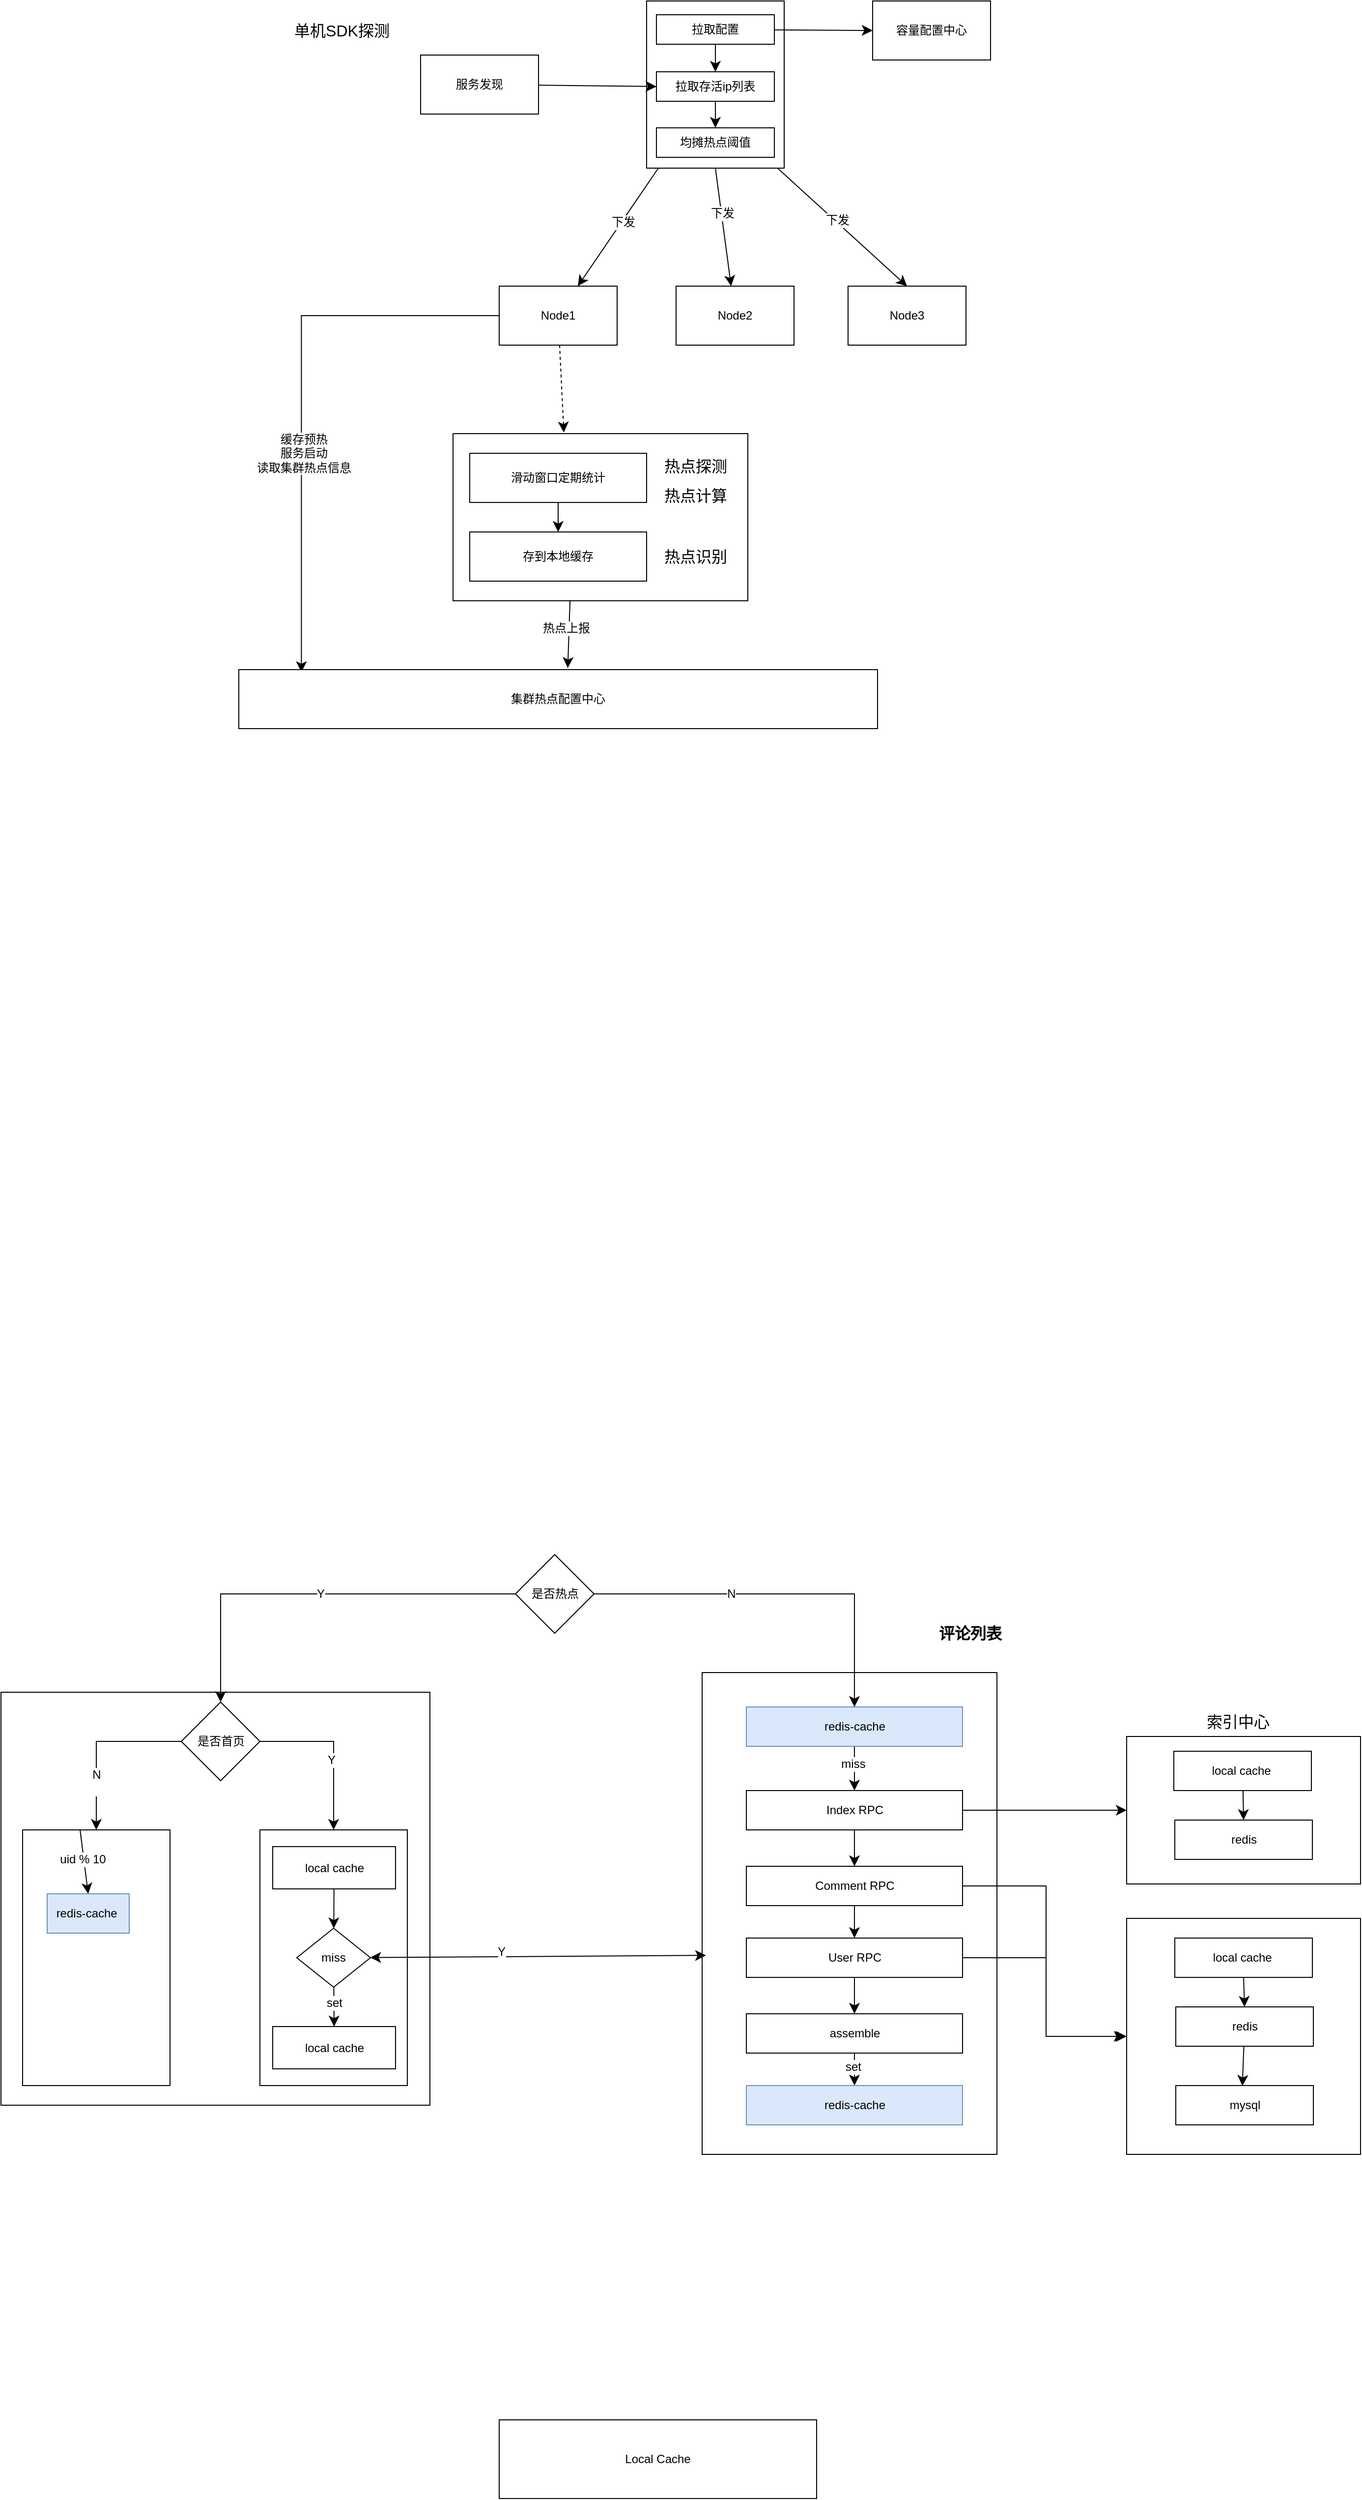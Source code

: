 <mxfile version="24.7.12">
  <diagram name="第 1 页" id="S2a_Qh1WlyxFz3XpLmjt">
    <mxGraphModel dx="2540" dy="1193" grid="1" gridSize="10" guides="1" tooltips="1" connect="1" arrows="1" fold="1" page="1" pageScale="1" pageWidth="827" pageHeight="1169" math="0" shadow="0">
      <root>
        <mxCell id="0" />
        <mxCell id="1" parent="0" />
        <mxCell id="y-bz2ffvv3kcDiEg6pq3-2" style="edgeStyle=none;curved=1;rounded=0;orthogonalLoop=1;jettySize=auto;html=1;fontSize=12;startSize=8;endSize=8;" parent="1" source="y-bz2ffvv3kcDiEg6pq3-1" edge="1">
          <mxGeometry relative="1" as="geometry">
            <mxPoint x="150" y="300" as="targetPoint" />
          </mxGeometry>
        </mxCell>
        <mxCell id="y-bz2ffvv3kcDiEg6pq3-4" value="下发" style="edgeLabel;html=1;align=center;verticalAlign=middle;resizable=0;points=[];fontSize=12;" parent="y-bz2ffvv3kcDiEg6pq3-2" vertex="1" connectable="0">
          <mxGeometry x="-0.096" y="1" relative="1" as="geometry">
            <mxPoint as="offset" />
          </mxGeometry>
        </mxCell>
        <mxCell id="y-bz2ffvv3kcDiEg6pq3-7" style="edgeStyle=none;curved=1;rounded=0;orthogonalLoop=1;jettySize=auto;html=1;fontSize=12;startSize=8;endSize=8;exitX=0.5;exitY=1;exitDx=0;exitDy=0;" parent="1" source="y-bz2ffvv3kcDiEg6pq3-1" target="y-bz2ffvv3kcDiEg6pq3-5" edge="1">
          <mxGeometry relative="1" as="geometry" />
        </mxCell>
        <mxCell id="y-bz2ffvv3kcDiEg6pq3-16" value="下发" style="edgeLabel;html=1;align=center;verticalAlign=middle;resizable=0;points=[];fontSize=12;" parent="y-bz2ffvv3kcDiEg6pq3-7" vertex="1" connectable="0">
          <mxGeometry x="-0.231" y="1" relative="1" as="geometry">
            <mxPoint as="offset" />
          </mxGeometry>
        </mxCell>
        <mxCell id="y-bz2ffvv3kcDiEg6pq3-8" style="edgeStyle=none;curved=1;rounded=0;orthogonalLoop=1;jettySize=auto;html=1;entryX=0.5;entryY=0;entryDx=0;entryDy=0;fontSize=12;startSize=8;endSize=8;exitX=0.938;exitY=0.99;exitDx=0;exitDy=0;exitPerimeter=0;" parent="1" source="y-bz2ffvv3kcDiEg6pq3-1" target="y-bz2ffvv3kcDiEg6pq3-6" edge="1">
          <mxGeometry relative="1" as="geometry" />
        </mxCell>
        <mxCell id="y-bz2ffvv3kcDiEg6pq3-17" value="下发" style="edgeLabel;html=1;align=center;verticalAlign=middle;resizable=0;points=[];fontSize=12;" parent="y-bz2ffvv3kcDiEg6pq3-8" vertex="1" connectable="0">
          <mxGeometry x="-0.084" y="1" relative="1" as="geometry">
            <mxPoint y="-1" as="offset" />
          </mxGeometry>
        </mxCell>
        <mxCell id="y-bz2ffvv3kcDiEg6pq3-1" value="" style="rounded=0;whiteSpace=wrap;html=1;" parent="1" vertex="1">
          <mxGeometry x="220" y="10" width="140" height="170" as="geometry" />
        </mxCell>
        <mxCell id="y-bz2ffvv3kcDiEg6pq3-25" style="edgeStyle=none;curved=1;rounded=0;orthogonalLoop=1;jettySize=auto;html=1;entryX=0.376;entryY=-0.007;entryDx=0;entryDy=0;fontSize=12;startSize=8;endSize=8;dashed=1;entryPerimeter=0;" parent="1" source="y-bz2ffvv3kcDiEg6pq3-3" target="y-bz2ffvv3kcDiEg6pq3-24" edge="1">
          <mxGeometry relative="1" as="geometry" />
        </mxCell>
        <mxCell id="y-bz2ffvv3kcDiEg6pq3-33" style="edgeStyle=orthogonalEdgeStyle;rounded=0;orthogonalLoop=1;jettySize=auto;html=1;fontSize=12;startSize=8;endSize=8;entryX=0.098;entryY=0.043;entryDx=0;entryDy=0;entryPerimeter=0;exitX=0;exitY=0.5;exitDx=0;exitDy=0;" parent="1" source="y-bz2ffvv3kcDiEg6pq3-3" target="y-bz2ffvv3kcDiEg6pq3-30" edge="1">
          <mxGeometry relative="1" as="geometry">
            <mxPoint x="-120" y="680" as="targetPoint" />
            <Array as="points">
              <mxPoint x="-131" y="330" />
            </Array>
          </mxGeometry>
        </mxCell>
        <mxCell id="y-bz2ffvv3kcDiEg6pq3-34" value="缓存预热&lt;br&gt;服务启动&lt;br&gt;读取集群热点信息" style="edgeLabel;html=1;align=center;verticalAlign=middle;resizable=0;points=[];fontSize=12;" parent="y-bz2ffvv3kcDiEg6pq3-33" vertex="1" connectable="0">
          <mxGeometry x="0.085" y="2" relative="1" as="geometry">
            <mxPoint y="35" as="offset" />
          </mxGeometry>
        </mxCell>
        <mxCell id="y-bz2ffvv3kcDiEg6pq3-3" value="Node1" style="rounded=0;whiteSpace=wrap;html=1;" parent="1" vertex="1">
          <mxGeometry x="70" y="300" width="120" height="60" as="geometry" />
        </mxCell>
        <mxCell id="y-bz2ffvv3kcDiEg6pq3-5" value="Node2" style="rounded=0;whiteSpace=wrap;html=1;" parent="1" vertex="1">
          <mxGeometry x="250" y="300" width="120" height="60" as="geometry" />
        </mxCell>
        <mxCell id="y-bz2ffvv3kcDiEg6pq3-6" value="Node3" style="rounded=0;whiteSpace=wrap;html=1;" parent="1" vertex="1">
          <mxGeometry x="425" y="300" width="120" height="60" as="geometry" />
        </mxCell>
        <mxCell id="y-bz2ffvv3kcDiEg6pq3-10" style="edgeStyle=none;curved=1;rounded=0;orthogonalLoop=1;jettySize=auto;html=1;fontSize=12;startSize=8;endSize=8;entryX=0;entryY=0.5;entryDx=0;entryDy=0;" parent="1" source="y-bz2ffvv3kcDiEg6pq3-9" target="y-bz2ffvv3kcDiEg6pq3-14" edge="1">
          <mxGeometry relative="1" as="geometry">
            <mxPoint x="210" y="140" as="targetPoint" />
          </mxGeometry>
        </mxCell>
        <mxCell id="y-bz2ffvv3kcDiEg6pq3-9" value="服务发现" style="rounded=0;whiteSpace=wrap;html=1;" parent="1" vertex="1">
          <mxGeometry x="-10" y="65" width="120" height="60" as="geometry" />
        </mxCell>
        <mxCell id="y-bz2ffvv3kcDiEg6pq3-13" style="edgeStyle=none;curved=1;rounded=0;orthogonalLoop=1;jettySize=auto;html=1;entryX=0;entryY=0.5;entryDx=0;entryDy=0;fontSize=12;startSize=8;endSize=8;" parent="1" source="y-bz2ffvv3kcDiEg6pq3-11" target="y-bz2ffvv3kcDiEg6pq3-12" edge="1">
          <mxGeometry relative="1" as="geometry" />
        </mxCell>
        <mxCell id="y-bz2ffvv3kcDiEg6pq3-15" value="" style="edgeStyle=none;curved=1;rounded=0;orthogonalLoop=1;jettySize=auto;html=1;fontSize=12;startSize=8;endSize=8;" parent="1" source="y-bz2ffvv3kcDiEg6pq3-11" target="y-bz2ffvv3kcDiEg6pq3-14" edge="1">
          <mxGeometry relative="1" as="geometry" />
        </mxCell>
        <mxCell id="y-bz2ffvv3kcDiEg6pq3-11" value="拉取配置" style="rounded=0;whiteSpace=wrap;html=1;" parent="1" vertex="1">
          <mxGeometry x="230" y="24" width="120" height="30" as="geometry" />
        </mxCell>
        <mxCell id="y-bz2ffvv3kcDiEg6pq3-12" value="容量配置中心" style="rounded=0;whiteSpace=wrap;html=1;" parent="1" vertex="1">
          <mxGeometry x="450" y="10" width="120" height="60" as="geometry" />
        </mxCell>
        <mxCell id="y-bz2ffvv3kcDiEg6pq3-21" style="edgeStyle=none;curved=1;rounded=0;orthogonalLoop=1;jettySize=auto;html=1;entryX=0.5;entryY=0;entryDx=0;entryDy=0;fontSize=12;startSize=8;endSize=8;" parent="1" source="y-bz2ffvv3kcDiEg6pq3-14" target="y-bz2ffvv3kcDiEg6pq3-18" edge="1">
          <mxGeometry relative="1" as="geometry" />
        </mxCell>
        <mxCell id="y-bz2ffvv3kcDiEg6pq3-14" value="拉取存活ip列表" style="rounded=0;whiteSpace=wrap;html=1;" parent="1" vertex="1">
          <mxGeometry x="230" y="82" width="120" height="30" as="geometry" />
        </mxCell>
        <mxCell id="y-bz2ffvv3kcDiEg6pq3-18" value="均摊热点阈值" style="rounded=0;whiteSpace=wrap;html=1;" parent="1" vertex="1">
          <mxGeometry x="230" y="139" width="120" height="30" as="geometry" />
        </mxCell>
        <mxCell id="y-bz2ffvv3kcDiEg6pq3-20" value="单机SDK探测" style="text;html=1;align=center;verticalAlign=middle;whiteSpace=wrap;rounded=0;fontSize=16;" parent="1" vertex="1">
          <mxGeometry x="-140" y="15" width="100" height="50" as="geometry" />
        </mxCell>
        <mxCell id="y-bz2ffvv3kcDiEg6pq3-31" value="" style="edgeStyle=none;curved=1;rounded=0;orthogonalLoop=1;jettySize=auto;html=1;fontSize=12;startSize=8;endSize=8;exitX=0.397;exitY=0.993;exitDx=0;exitDy=0;exitPerimeter=0;entryX=0.515;entryY=-0.028;entryDx=0;entryDy=0;entryPerimeter=0;" parent="1" source="y-bz2ffvv3kcDiEg6pq3-24" target="y-bz2ffvv3kcDiEg6pq3-30" edge="1">
          <mxGeometry relative="1" as="geometry" />
        </mxCell>
        <mxCell id="y-bz2ffvv3kcDiEg6pq3-35" value="热点上报" style="edgeLabel;html=1;align=center;verticalAlign=middle;resizable=0;points=[];fontSize=12;" parent="y-bz2ffvv3kcDiEg6pq3-31" vertex="1" connectable="0">
          <mxGeometry x="-0.159" y="-3" relative="1" as="geometry">
            <mxPoint as="offset" />
          </mxGeometry>
        </mxCell>
        <mxCell id="y-bz2ffvv3kcDiEg6pq3-24" value="" style="rounded=0;whiteSpace=wrap;html=1;" parent="1" vertex="1">
          <mxGeometry x="23" y="450" width="300" height="170" as="geometry" />
        </mxCell>
        <mxCell id="y-bz2ffvv3kcDiEg6pq3-28" value="" style="edgeStyle=none;curved=1;rounded=0;orthogonalLoop=1;jettySize=auto;html=1;fontSize=12;startSize=8;endSize=8;" parent="1" source="y-bz2ffvv3kcDiEg6pq3-26" target="y-bz2ffvv3kcDiEg6pq3-27" edge="1">
          <mxGeometry relative="1" as="geometry" />
        </mxCell>
        <mxCell id="y-bz2ffvv3kcDiEg6pq3-26" value="滑动窗口定期统计" style="rounded=0;whiteSpace=wrap;html=1;" parent="1" vertex="1">
          <mxGeometry x="40" y="470" width="180" height="50" as="geometry" />
        </mxCell>
        <mxCell id="y-bz2ffvv3kcDiEg6pq3-27" value="存到本地缓存" style="rounded=0;whiteSpace=wrap;html=1;" parent="1" vertex="1">
          <mxGeometry x="40" y="550" width="180" height="50" as="geometry" />
        </mxCell>
        <mxCell id="y-bz2ffvv3kcDiEg6pq3-30" value="集群热点配置中心" style="whiteSpace=wrap;html=1;rounded=0;" parent="1" vertex="1">
          <mxGeometry x="-195" y="690" width="650" height="60" as="geometry" />
        </mxCell>
        <mxCell id="y-bz2ffvv3kcDiEg6pq3-36" value="热点计算" style="text;html=1;align=center;verticalAlign=middle;whiteSpace=wrap;rounded=0;fontSize=16;" parent="1" vertex="1">
          <mxGeometry x="230" y="498" width="80" height="30" as="geometry" />
        </mxCell>
        <mxCell id="y-bz2ffvv3kcDiEg6pq3-37" value="热点探测" style="text;html=1;align=center;verticalAlign=middle;whiteSpace=wrap;rounded=0;fontSize=16;" parent="1" vertex="1">
          <mxGeometry x="230" y="468" width="80" height="30" as="geometry" />
        </mxCell>
        <mxCell id="y-bz2ffvv3kcDiEg6pq3-38" value="热点识别" style="text;html=1;align=center;verticalAlign=middle;whiteSpace=wrap;rounded=0;fontSize=16;" parent="1" vertex="1">
          <mxGeometry x="230" y="560" width="80" height="30" as="geometry" />
        </mxCell>
        <mxCell id="AdxYsyamv9uiAGiULzO7-1" value="" style="rounded=0;whiteSpace=wrap;html=1;" vertex="1" parent="1">
          <mxGeometry x="276.5" y="1710" width="300" height="490" as="geometry" />
        </mxCell>
        <mxCell id="AdxYsyamv9uiAGiULzO7-2" value="&lt;b style=&quot;&quot;&gt;&lt;font style=&quot;font-size: 16px;&quot;&gt;评论列表&lt;/font&gt;&lt;/b&gt;" style="text;html=1;align=center;verticalAlign=middle;whiteSpace=wrap;rounded=0;fontSize=16;" vertex="1" parent="1">
          <mxGeometry x="461.5" y="1640" width="175" height="60" as="geometry" />
        </mxCell>
        <mxCell id="AdxYsyamv9uiAGiULzO7-5" value="" style="edgeStyle=none;curved=1;rounded=0;orthogonalLoop=1;jettySize=auto;html=1;fontSize=12;startSize=8;endSize=8;" edge="1" parent="1" source="AdxYsyamv9uiAGiULzO7-3" target="AdxYsyamv9uiAGiULzO7-4">
          <mxGeometry relative="1" as="geometry" />
        </mxCell>
        <mxCell id="AdxYsyamv9uiAGiULzO7-14" value="" style="edgeStyle=none;curved=1;rounded=0;orthogonalLoop=1;jettySize=auto;html=1;fontSize=12;startSize=8;endSize=8;" edge="1" parent="1" source="AdxYsyamv9uiAGiULzO7-3" target="AdxYsyamv9uiAGiULzO7-13">
          <mxGeometry relative="1" as="geometry" />
        </mxCell>
        <mxCell id="AdxYsyamv9uiAGiULzO7-3" value="Index RPC" style="rounded=0;whiteSpace=wrap;html=1;" vertex="1" parent="1">
          <mxGeometry x="321.5" y="1830" width="220" height="40" as="geometry" />
        </mxCell>
        <mxCell id="AdxYsyamv9uiAGiULzO7-7" value="" style="edgeStyle=none;curved=1;rounded=0;orthogonalLoop=1;jettySize=auto;html=1;fontSize=12;startSize=8;endSize=8;" edge="1" parent="1" source="AdxYsyamv9uiAGiULzO7-4" target="AdxYsyamv9uiAGiULzO7-6">
          <mxGeometry relative="1" as="geometry" />
        </mxCell>
        <mxCell id="AdxYsyamv9uiAGiULzO7-21" style="edgeStyle=orthogonalEdgeStyle;rounded=0;orthogonalLoop=1;jettySize=auto;html=1;entryX=0;entryY=0.5;entryDx=0;entryDy=0;fontSize=12;startSize=8;endSize=8;exitX=1;exitY=0.5;exitDx=0;exitDy=0;" edge="1" parent="1" source="AdxYsyamv9uiAGiULzO7-4" target="AdxYsyamv9uiAGiULzO7-20">
          <mxGeometry relative="1" as="geometry">
            <Array as="points">
              <mxPoint x="626.5" y="1927" />
              <mxPoint x="626.5" y="2080" />
            </Array>
          </mxGeometry>
        </mxCell>
        <mxCell id="AdxYsyamv9uiAGiULzO7-4" value="Comment RPC" style="rounded=0;whiteSpace=wrap;html=1;" vertex="1" parent="1">
          <mxGeometry x="321.5" y="1907" width="220" height="40" as="geometry" />
        </mxCell>
        <mxCell id="AdxYsyamv9uiAGiULzO7-9" value="" style="edgeStyle=none;curved=1;rounded=0;orthogonalLoop=1;jettySize=auto;html=1;fontSize=12;startSize=8;endSize=8;" edge="1" parent="1" source="AdxYsyamv9uiAGiULzO7-6" target="AdxYsyamv9uiAGiULzO7-8">
          <mxGeometry relative="1" as="geometry" />
        </mxCell>
        <mxCell id="AdxYsyamv9uiAGiULzO7-22" style="edgeStyle=orthogonalEdgeStyle;rounded=0;orthogonalLoop=1;jettySize=auto;html=1;fontSize=12;startSize=8;endSize=8;" edge="1" parent="1" source="AdxYsyamv9uiAGiULzO7-6">
          <mxGeometry relative="1" as="geometry">
            <mxPoint x="706.5" y="2080" as="targetPoint" />
            <Array as="points">
              <mxPoint x="626.5" y="2000" />
              <mxPoint x="626.5" y="2080" />
            </Array>
          </mxGeometry>
        </mxCell>
        <mxCell id="AdxYsyamv9uiAGiULzO7-6" value="User RPC" style="rounded=0;whiteSpace=wrap;html=1;" vertex="1" parent="1">
          <mxGeometry x="321.5" y="1980" width="220" height="40" as="geometry" />
        </mxCell>
        <mxCell id="AdxYsyamv9uiAGiULzO7-11" value="" style="edgeStyle=none;curved=1;rounded=0;orthogonalLoop=1;jettySize=auto;html=1;fontSize=12;startSize=8;endSize=8;" edge="1" parent="1" source="AdxYsyamv9uiAGiULzO7-8" target="AdxYsyamv9uiAGiULzO7-10">
          <mxGeometry relative="1" as="geometry" />
        </mxCell>
        <mxCell id="AdxYsyamv9uiAGiULzO7-35" value="set" style="edgeLabel;html=1;align=center;verticalAlign=middle;resizable=0;points=[];fontSize=12;" vertex="1" connectable="0" parent="AdxYsyamv9uiAGiULzO7-11">
          <mxGeometry x="-0.189" y="-2" relative="1" as="geometry">
            <mxPoint as="offset" />
          </mxGeometry>
        </mxCell>
        <mxCell id="AdxYsyamv9uiAGiULzO7-8" value="assemble" style="rounded=0;whiteSpace=wrap;html=1;" vertex="1" parent="1">
          <mxGeometry x="321.5" y="2057" width="220" height="40" as="geometry" />
        </mxCell>
        <mxCell id="AdxYsyamv9uiAGiULzO7-10" value="redis-cache" style="rounded=0;whiteSpace=wrap;html=1;fillColor=#dae8fc;strokeColor=#6c8ebf;" vertex="1" parent="1">
          <mxGeometry x="321.5" y="2130" width="220" height="40" as="geometry" />
        </mxCell>
        <mxCell id="AdxYsyamv9uiAGiULzO7-13" value="" style="whiteSpace=wrap;html=1;rounded=0;" vertex="1" parent="1">
          <mxGeometry x="708.5" y="1775" width="238" height="150" as="geometry" />
        </mxCell>
        <mxCell id="AdxYsyamv9uiAGiULzO7-16" value="索引中心" style="text;html=1;align=center;verticalAlign=middle;whiteSpace=wrap;rounded=0;fontSize=16;" vertex="1" parent="1">
          <mxGeometry x="776.5" y="1745" width="90" height="30" as="geometry" />
        </mxCell>
        <mxCell id="AdxYsyamv9uiAGiULzO7-31" value="" style="edgeStyle=none;curved=1;rounded=0;orthogonalLoop=1;jettySize=auto;html=1;fontSize=12;startSize=8;endSize=8;entryX=0.5;entryY=0;entryDx=0;entryDy=0;" edge="1" parent="1" source="AdxYsyamv9uiAGiULzO7-17" target="AdxYsyamv9uiAGiULzO7-18">
          <mxGeometry relative="1" as="geometry" />
        </mxCell>
        <mxCell id="AdxYsyamv9uiAGiULzO7-17" value="local cache&amp;nbsp;" style="rounded=0;whiteSpace=wrap;html=1;" vertex="1" parent="1">
          <mxGeometry x="756.5" y="1790" width="140" height="40" as="geometry" />
        </mxCell>
        <mxCell id="AdxYsyamv9uiAGiULzO7-18" value="redis" style="rounded=0;whiteSpace=wrap;html=1;" vertex="1" parent="1">
          <mxGeometry x="757.5" y="1860" width="140" height="40" as="geometry" />
        </mxCell>
        <mxCell id="AdxYsyamv9uiAGiULzO7-20" value="" style="rounded=0;whiteSpace=wrap;html=1;" vertex="1" parent="1">
          <mxGeometry x="708.5" y="1960" width="238" height="240" as="geometry" />
        </mxCell>
        <mxCell id="AdxYsyamv9uiAGiULzO7-32" style="edgeStyle=none;curved=1;rounded=0;orthogonalLoop=1;jettySize=auto;html=1;fontSize=12;startSize=8;endSize=8;exitX=0.5;exitY=1;exitDx=0;exitDy=0;entryX=0.5;entryY=0;entryDx=0;entryDy=0;" edge="1" parent="1" source="AdxYsyamv9uiAGiULzO7-23" target="AdxYsyamv9uiAGiULzO7-24">
          <mxGeometry relative="1" as="geometry" />
        </mxCell>
        <mxCell id="AdxYsyamv9uiAGiULzO7-23" value="local cache&amp;nbsp;" style="rounded=0;whiteSpace=wrap;html=1;" vertex="1" parent="1">
          <mxGeometry x="757.5" y="1980" width="140" height="40" as="geometry" />
        </mxCell>
        <mxCell id="AdxYsyamv9uiAGiULzO7-33" style="edgeStyle=none;curved=1;rounded=0;orthogonalLoop=1;jettySize=auto;html=1;fontSize=12;startSize=8;endSize=8;entryX=0.484;entryY=0.009;entryDx=0;entryDy=0;entryPerimeter=0;" edge="1" parent="1" source="AdxYsyamv9uiAGiULzO7-24" target="AdxYsyamv9uiAGiULzO7-25">
          <mxGeometry relative="1" as="geometry" />
        </mxCell>
        <mxCell id="AdxYsyamv9uiAGiULzO7-24" value="redis" style="rounded=0;whiteSpace=wrap;html=1;" vertex="1" parent="1">
          <mxGeometry x="758.5" y="2050" width="140" height="40" as="geometry" />
        </mxCell>
        <mxCell id="AdxYsyamv9uiAGiULzO7-25" value="mysql" style="rounded=0;whiteSpace=wrap;html=1;" vertex="1" parent="1">
          <mxGeometry x="758.5" y="2130" width="140" height="40" as="geometry" />
        </mxCell>
        <mxCell id="AdxYsyamv9uiAGiULzO7-37" style="edgeStyle=none;curved=1;rounded=0;orthogonalLoop=1;jettySize=auto;html=1;fontSize=12;startSize=8;endSize=8;entryX=0.5;entryY=0;entryDx=0;entryDy=0;" edge="1" parent="1" source="AdxYsyamv9uiAGiULzO7-36" target="AdxYsyamv9uiAGiULzO7-3">
          <mxGeometry relative="1" as="geometry" />
        </mxCell>
        <mxCell id="AdxYsyamv9uiAGiULzO7-38" value="miss" style="edgeLabel;html=1;align=center;verticalAlign=middle;resizable=0;points=[];fontSize=12;" vertex="1" connectable="0" parent="AdxYsyamv9uiAGiULzO7-37">
          <mxGeometry x="-0.214" y="-2" relative="1" as="geometry">
            <mxPoint as="offset" />
          </mxGeometry>
        </mxCell>
        <mxCell id="AdxYsyamv9uiAGiULzO7-36" value="redis-cache" style="rounded=0;whiteSpace=wrap;html=1;fillColor=#dae8fc;strokeColor=#6c8ebf;" vertex="1" parent="1">
          <mxGeometry x="321.5" y="1745" width="220" height="40" as="geometry" />
        </mxCell>
        <mxCell id="AdxYsyamv9uiAGiULzO7-39" value="" style="endArrow=classic;html=1;rounded=0;fontSize=12;startSize=8;endSize=8;exitX=1;exitY=0.5;exitDx=0;exitDy=0;edgeStyle=orthogonalEdgeStyle;" edge="1" parent="1" source="AdxYsyamv9uiAGiULzO7-41" target="AdxYsyamv9uiAGiULzO7-36">
          <mxGeometry width="50" height="50" relative="1" as="geometry">
            <mxPoint x="-13.5" y="1765" as="sourcePoint" />
            <mxPoint x="-13.5" y="1830" as="targetPoint" />
          </mxGeometry>
        </mxCell>
        <mxCell id="AdxYsyamv9uiAGiULzO7-42" value="N" style="edgeLabel;html=1;align=center;verticalAlign=middle;resizable=0;points=[];fontSize=12;" vertex="1" connectable="0" parent="AdxYsyamv9uiAGiULzO7-39">
          <mxGeometry x="-0.267" relative="1" as="geometry">
            <mxPoint as="offset" />
          </mxGeometry>
        </mxCell>
        <mxCell id="AdxYsyamv9uiAGiULzO7-41" value="是否热点" style="rhombus;whiteSpace=wrap;html=1;" vertex="1" parent="1">
          <mxGeometry x="86.5" y="1590" width="80" height="80" as="geometry" />
        </mxCell>
        <mxCell id="AdxYsyamv9uiAGiULzO7-44" value="" style="rounded=0;whiteSpace=wrap;html=1;" vertex="1" parent="1">
          <mxGeometry x="-437" y="1730" width="436.5" height="420" as="geometry" />
        </mxCell>
        <mxCell id="AdxYsyamv9uiAGiULzO7-50" value="" style="edgeStyle=orthogonalEdgeStyle;rounded=0;orthogonalLoop=1;jettySize=auto;html=1;fontSize=12;startSize=8;endSize=8;exitX=1;exitY=0.5;exitDx=0;exitDy=0;entryX=0.5;entryY=0;entryDx=0;entryDy=0;" edge="1" parent="1" source="AdxYsyamv9uiAGiULzO7-47" target="AdxYsyamv9uiAGiULzO7-49">
          <mxGeometry relative="1" as="geometry" />
        </mxCell>
        <mxCell id="AdxYsyamv9uiAGiULzO7-62" value="Y" style="edgeLabel;html=1;align=center;verticalAlign=middle;resizable=0;points=[];fontSize=12;" vertex="1" connectable="0" parent="AdxYsyamv9uiAGiULzO7-50">
          <mxGeometry x="0.142" y="-3" relative="1" as="geometry">
            <mxPoint as="offset" />
          </mxGeometry>
        </mxCell>
        <mxCell id="AdxYsyamv9uiAGiULzO7-47" value="是否首页" style="rhombus;whiteSpace=wrap;html=1;" vertex="1" parent="1">
          <mxGeometry x="-253.5" y="1740" width="80" height="80" as="geometry" />
        </mxCell>
        <mxCell id="AdxYsyamv9uiAGiULzO7-43" style="edgeStyle=orthogonalEdgeStyle;rounded=0;orthogonalLoop=1;jettySize=auto;html=1;fontSize=12;startSize=8;endSize=8;entryX=0.5;entryY=0;entryDx=0;entryDy=0;" edge="1" parent="1" source="AdxYsyamv9uiAGiULzO7-41" target="AdxYsyamv9uiAGiULzO7-47">
          <mxGeometry relative="1" as="geometry">
            <mxPoint x="-253.5" y="1765" as="targetPoint" />
          </mxGeometry>
        </mxCell>
        <mxCell id="AdxYsyamv9uiAGiULzO7-45" value="Y" style="edgeLabel;html=1;align=center;verticalAlign=middle;resizable=0;points=[];fontSize=12;" vertex="1" connectable="0" parent="AdxYsyamv9uiAGiULzO7-43">
          <mxGeometry x="-0.032" relative="1" as="geometry">
            <mxPoint as="offset" />
          </mxGeometry>
        </mxCell>
        <mxCell id="AdxYsyamv9uiAGiULzO7-49" value="" style="whiteSpace=wrap;html=1;" vertex="1" parent="1">
          <mxGeometry x="-173.5" y="1870" width="150" height="260" as="geometry" />
        </mxCell>
        <mxCell id="AdxYsyamv9uiAGiULzO7-54" value="" style="edgeStyle=none;curved=1;rounded=0;orthogonalLoop=1;jettySize=auto;html=1;fontSize=12;startSize=8;endSize=8;" edge="1" parent="1" source="AdxYsyamv9uiAGiULzO7-51" target="AdxYsyamv9uiAGiULzO7-53">
          <mxGeometry relative="1" as="geometry" />
        </mxCell>
        <mxCell id="AdxYsyamv9uiAGiULzO7-51" value="local cache" style="rounded=0;whiteSpace=wrap;html=1;" vertex="1" parent="1">
          <mxGeometry x="-160.5" y="1887" width="125" height="43" as="geometry" />
        </mxCell>
        <mxCell id="AdxYsyamv9uiAGiULzO7-64" value="" style="edgeStyle=none;curved=1;rounded=0;orthogonalLoop=1;jettySize=auto;html=1;fontSize=12;startSize=8;endSize=8;entryX=0.5;entryY=0;entryDx=0;entryDy=0;" edge="1" parent="1" source="AdxYsyamv9uiAGiULzO7-53" target="AdxYsyamv9uiAGiULzO7-65">
          <mxGeometry relative="1" as="geometry">
            <mxPoint x="-99.5" y="2060.0" as="targetPoint" />
          </mxGeometry>
        </mxCell>
        <mxCell id="AdxYsyamv9uiAGiULzO7-66" value="set" style="edgeLabel;html=1;align=center;verticalAlign=middle;resizable=0;points=[];fontSize=12;" vertex="1" connectable="0" parent="AdxYsyamv9uiAGiULzO7-64">
          <mxGeometry x="-0.256" relative="1" as="geometry">
            <mxPoint y="1" as="offset" />
          </mxGeometry>
        </mxCell>
        <mxCell id="AdxYsyamv9uiAGiULzO7-53" value="miss" style="rhombus;whiteSpace=wrap;html=1;" vertex="1" parent="1">
          <mxGeometry x="-136" y="1970" width="75" height="60" as="geometry" />
        </mxCell>
        <mxCell id="AdxYsyamv9uiAGiULzO7-55" style="edgeStyle=none;curved=1;rounded=0;orthogonalLoop=1;jettySize=auto;html=1;entryX=0.013;entryY=0.587;entryDx=0;entryDy=0;entryPerimeter=0;fontSize=12;startSize=8;endSize=8;startArrow=classic;startFill=1;" edge="1" parent="1" source="AdxYsyamv9uiAGiULzO7-53" target="AdxYsyamv9uiAGiULzO7-1">
          <mxGeometry relative="1" as="geometry" />
        </mxCell>
        <mxCell id="AdxYsyamv9uiAGiULzO7-56" value="Y" style="edgeLabel;html=1;align=center;verticalAlign=middle;resizable=0;points=[];fontSize=12;" vertex="1" connectable="0" parent="AdxYsyamv9uiAGiULzO7-55">
          <mxGeometry x="-0.228" y="5" relative="1" as="geometry">
            <mxPoint x="1" as="offset" />
          </mxGeometry>
        </mxCell>
        <mxCell id="AdxYsyamv9uiAGiULzO7-60" value="" style="whiteSpace=wrap;html=1;" vertex="1" parent="1">
          <mxGeometry x="-415" y="1870" width="150" height="260" as="geometry" />
        </mxCell>
        <mxCell id="AdxYsyamv9uiAGiULzO7-61" style="edgeStyle=orthogonalEdgeStyle;rounded=0;orthogonalLoop=1;jettySize=auto;html=1;entryX=0.5;entryY=0;entryDx=0;entryDy=0;fontSize=12;startSize=8;endSize=8;exitX=0;exitY=0.5;exitDx=0;exitDy=0;" edge="1" parent="1" source="AdxYsyamv9uiAGiULzO7-47" target="AdxYsyamv9uiAGiULzO7-60">
          <mxGeometry relative="1" as="geometry" />
        </mxCell>
        <mxCell id="AdxYsyamv9uiAGiULzO7-68" value="N&lt;div&gt;&lt;br&gt;&lt;/div&gt;" style="edgeLabel;html=1;align=center;verticalAlign=middle;resizable=0;points=[];fontSize=12;" vertex="1" connectable="0" parent="AdxYsyamv9uiAGiULzO7-61">
          <mxGeometry x="0.425" y="2" relative="1" as="geometry">
            <mxPoint x="-2" y="1" as="offset" />
          </mxGeometry>
        </mxCell>
        <mxCell id="AdxYsyamv9uiAGiULzO7-65" value="local cache" style="rounded=0;whiteSpace=wrap;html=1;" vertex="1" parent="1">
          <mxGeometry x="-160.5" y="2070" width="125" height="43" as="geometry" />
        </mxCell>
        <mxCell id="AdxYsyamv9uiAGiULzO7-69" value="redis-cache&amp;nbsp;" style="rounded=0;whiteSpace=wrap;html=1;fillColor=#dae8fc;strokeColor=#6c8ebf;" vertex="1" parent="1">
          <mxGeometry x="-390" y="1935" width="83.5" height="40" as="geometry" />
        </mxCell>
        <mxCell id="AdxYsyamv9uiAGiULzO7-70" style="edgeStyle=none;curved=1;rounded=0;orthogonalLoop=1;jettySize=auto;html=1;exitX=0.5;exitY=0;exitDx=0;exitDy=0;fontSize=12;startSize=8;endSize=8;" edge="1" parent="1" source="AdxYsyamv9uiAGiULzO7-60" target="AdxYsyamv9uiAGiULzO7-60">
          <mxGeometry relative="1" as="geometry" />
        </mxCell>
        <mxCell id="AdxYsyamv9uiAGiULzO7-71" value="" style="endArrow=classic;html=1;rounded=0;fontSize=12;startSize=8;endSize=8;curved=1;entryX=0.5;entryY=0;entryDx=0;entryDy=0;" edge="1" parent="1" source="AdxYsyamv9uiAGiULzO7-60" target="AdxYsyamv9uiAGiULzO7-69">
          <mxGeometry width="50" height="50" relative="1" as="geometry">
            <mxPoint x="-220" y="1930" as="sourcePoint" />
            <mxPoint x="-170" y="1880" as="targetPoint" />
          </mxGeometry>
        </mxCell>
        <mxCell id="AdxYsyamv9uiAGiULzO7-72" value="uid % 10" style="edgeLabel;html=1;align=center;verticalAlign=middle;resizable=0;points=[];fontSize=12;" vertex="1" connectable="0" parent="AdxYsyamv9uiAGiULzO7-71">
          <mxGeometry x="-0.103" y="-1" relative="1" as="geometry">
            <mxPoint as="offset" />
          </mxGeometry>
        </mxCell>
        <mxCell id="AdxYsyamv9uiAGiULzO7-73" value="Local Cache" style="rounded=0;whiteSpace=wrap;html=1;" vertex="1" parent="1">
          <mxGeometry x="70" y="2470" width="323" height="80" as="geometry" />
        </mxCell>
      </root>
    </mxGraphModel>
  </diagram>
</mxfile>
